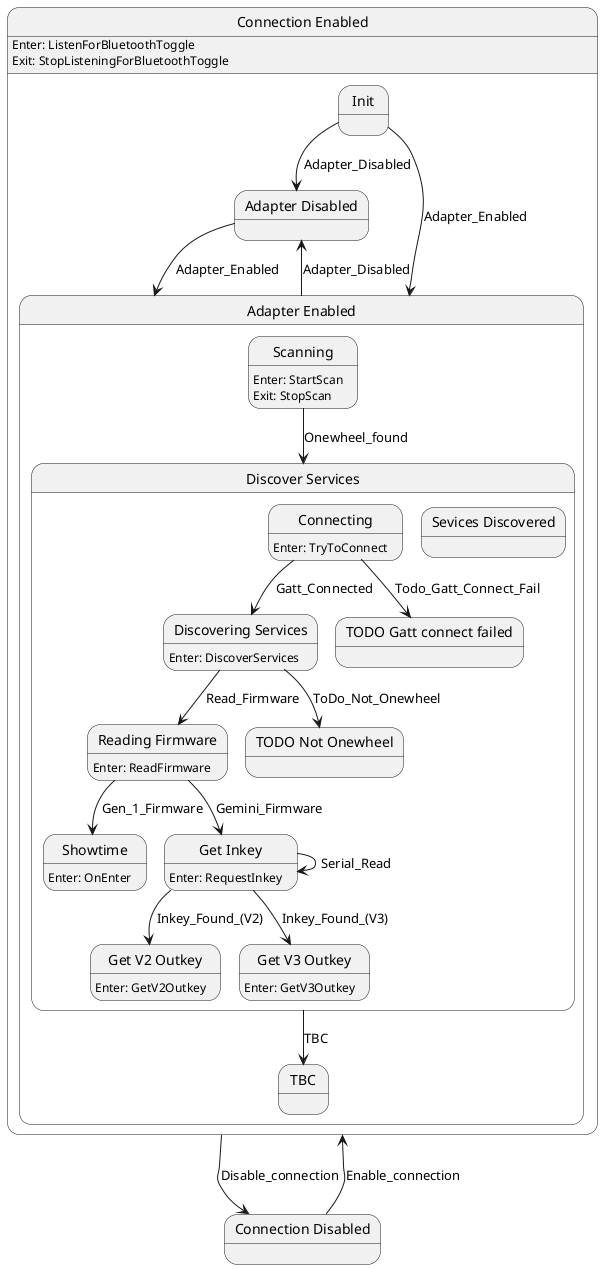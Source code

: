 @startuml
state "Connection Enabled" as Connection_Enabled  {
    state "Adapter Disabled" as Adapter_Disabled  {
    }
    state "Adapter Enabled" as Adapter_Enabled  {
        state "Discover Services" as Discover_Services  {
            state "Discovering Services" as Discovering_Services  {
Discovering_Services : Enter: DiscoverServices
            }
            state "Sevices Discovered" as Sevices_Discovered  {
            }
            state "Reading Firmware" as Reading_Firmware  {
Reading_Firmware : Enter: ReadFirmware
            }
            state "Showtime" as Showtime  {
Showtime : Enter: OnEnter
            }
            state "Get Inkey" as Get_Inkey  {
Get_Inkey : Enter: RequestInkey
            }
            state "Get V2 Outkey" as Get_V2_Outkey  {
Get_V2_Outkey : Enter: GetV2Outkey
            }
            state "Get V3 Outkey" as Get_V3_Outkey  {
Get_V3_Outkey : Enter: GetV3Outkey
            }
            state "TODO Gatt connect failed" as TODO_Gatt_connect_failed  {
            }
            state "TODO Not Onewheel" as TODO_Not_Onewheel  {
            }
            state "Connecting" as Connecting  {
Connecting : Enter: TryToConnect
            }
        }
        state "TBC" as TBC  {
        }
        state "Scanning" as Scanning  {
Scanning : Enter: StartScan\nExit: StopScan
        }
    }
    state "Init" as Init  {
    }
Connection_Enabled : Enter: ListenForBluetoothToggle\nExit: StopListeningForBluetoothToggle
}
state "Connection Disabled" as Connection_Disabled  {
}
Adapter_Disabled --> Adapter_Enabled : Adapter_Enabled
Discovering_Services --> TODO_Not_Onewheel : ToDo_Not_Onewheel
Discovering_Services --> Reading_Firmware : Read_Firmware
Reading_Firmware --> Showtime : Gen_1_Firmware
Reading_Firmware --> Get_Inkey : Gemini_Firmware
Get_Inkey --> Get_Inkey : Serial_Read
Get_Inkey --> Get_V2_Outkey : Inkey_Found_(V2)
Get_Inkey --> Get_V3_Outkey : Inkey_Found_(V3)
Connecting --> Discovering_Services : Gatt_Connected
Connecting --> TODO_Gatt_connect_failed : Todo_Gatt_Connect_Fail
Discover_Services --> TBC : TBC
Scanning --> Discover_Services : Onewheel_found
Adapter_Enabled --> Adapter_Disabled : Adapter_Disabled
Init --> Adapter_Enabled : Adapter_Enabled
Init --> Adapter_Disabled : Adapter_Disabled
Connection_Enabled --> Connection_Disabled : Disable_connection
Connection_Disabled --> Connection_Enabled : Enable_connection
 
@enduml
